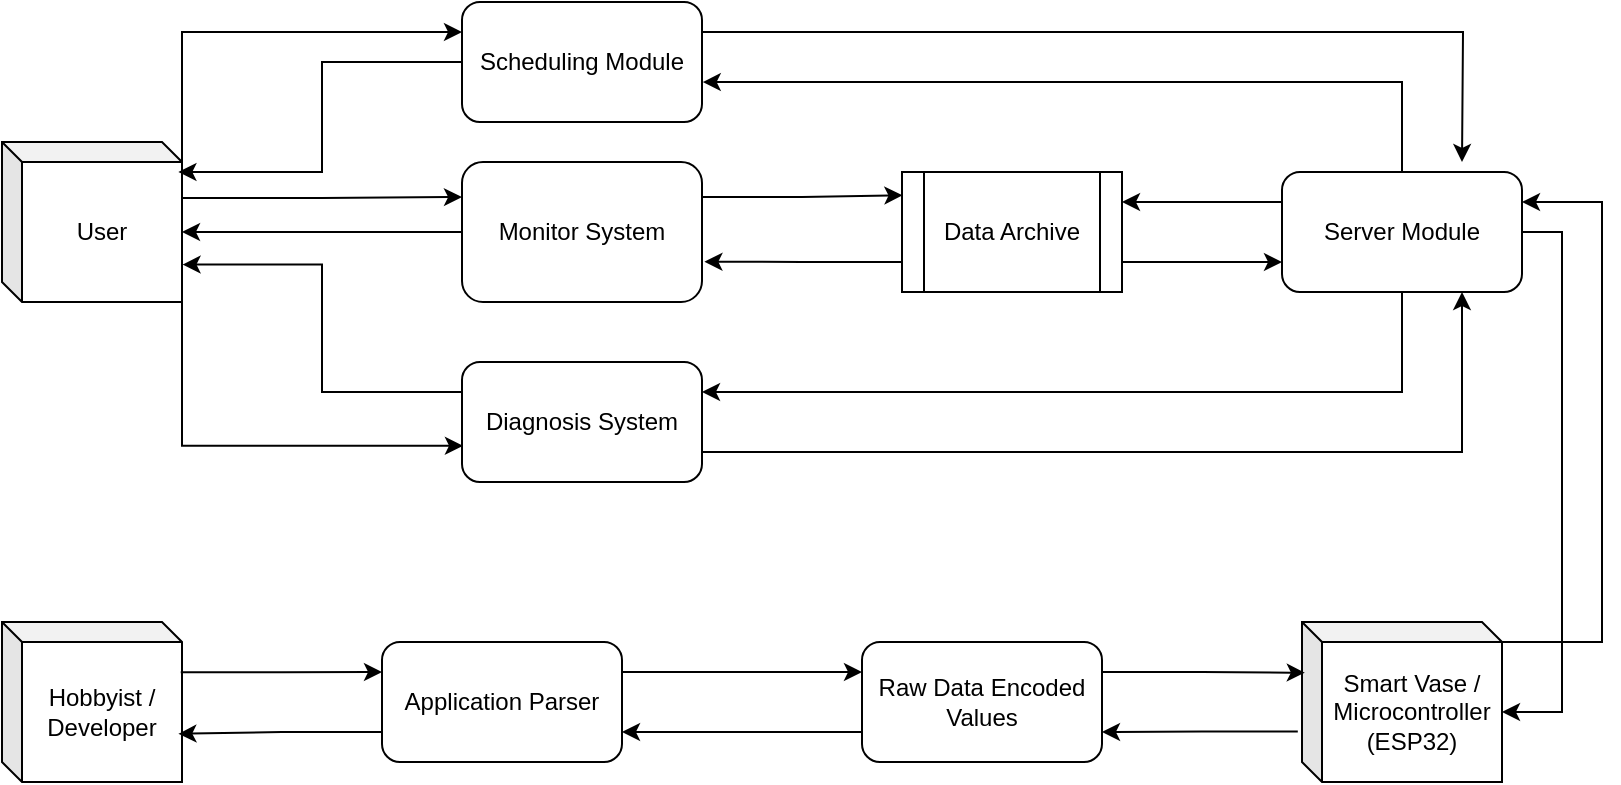 <mxfile version="24.2.2" type="github">
  <diagram name="Page-1" id="s1Js6S9fdN77kl7s9mDe">
    <mxGraphModel dx="1271" dy="653" grid="1" gridSize="10" guides="1" tooltips="1" connect="1" arrows="1" fold="1" page="1" pageScale="1" pageWidth="850" pageHeight="1100" math="0" shadow="0">
      <root>
        <mxCell id="0" />
        <mxCell id="1" parent="0" />
        <mxCell id="CbfTWyqHPf__1t5hfEnU-12" style="edgeStyle=orthogonalEdgeStyle;rounded=0;orthogonalLoop=1;jettySize=auto;html=1;exitX=0;exitY=0;exitDx=90;exitDy=10;exitPerimeter=0;entryX=0;entryY=0.25;entryDx=0;entryDy=0;" edge="1" parent="1" source="CbfTWyqHPf__1t5hfEnU-1" target="CbfTWyqHPf__1t5hfEnU-4">
          <mxGeometry relative="1" as="geometry">
            <Array as="points">
              <mxPoint x="120" y="105" />
            </Array>
          </mxGeometry>
        </mxCell>
        <mxCell id="CbfTWyqHPf__1t5hfEnU-13" style="edgeStyle=orthogonalEdgeStyle;rounded=0;orthogonalLoop=1;jettySize=auto;html=1;exitX=0;exitY=0;exitDx=90;exitDy=45;exitPerimeter=0;entryX=0;entryY=0.25;entryDx=0;entryDy=0;" edge="1" parent="1" source="CbfTWyqHPf__1t5hfEnU-1" target="CbfTWyqHPf__1t5hfEnU-6">
          <mxGeometry relative="1" as="geometry">
            <Array as="points">
              <mxPoint x="120" y="188" />
              <mxPoint x="190" y="188" />
            </Array>
          </mxGeometry>
        </mxCell>
        <mxCell id="CbfTWyqHPf__1t5hfEnU-14" style="edgeStyle=orthogonalEdgeStyle;rounded=0;orthogonalLoop=1;jettySize=auto;html=1;exitX=1;exitY=1;exitDx=0;exitDy=0;exitPerimeter=0;entryX=0.004;entryY=0.698;entryDx=0;entryDy=0;entryPerimeter=0;" edge="1" parent="1" source="CbfTWyqHPf__1t5hfEnU-1" target="CbfTWyqHPf__1t5hfEnU-5">
          <mxGeometry relative="1" as="geometry">
            <Array as="points">
              <mxPoint x="120" y="312" />
            </Array>
          </mxGeometry>
        </mxCell>
        <mxCell id="CbfTWyqHPf__1t5hfEnU-1" value="User" style="shape=cube;whiteSpace=wrap;html=1;boundedLbl=1;backgroundOutline=1;darkOpacity=0.05;darkOpacity2=0.1;size=10;" vertex="1" parent="1">
          <mxGeometry x="30" y="160" width="90" height="80" as="geometry" />
        </mxCell>
        <mxCell id="CbfTWyqHPf__1t5hfEnU-19" style="edgeStyle=orthogonalEdgeStyle;rounded=0;orthogonalLoop=1;jettySize=auto;html=1;exitX=1;exitY=0.25;exitDx=0;exitDy=0;" edge="1" parent="1" source="CbfTWyqHPf__1t5hfEnU-4">
          <mxGeometry relative="1" as="geometry">
            <mxPoint x="760" y="170" as="targetPoint" />
          </mxGeometry>
        </mxCell>
        <mxCell id="CbfTWyqHPf__1t5hfEnU-4" value="Scheduling Module" style="rounded=1;whiteSpace=wrap;html=1;" vertex="1" parent="1">
          <mxGeometry x="260" y="90" width="120" height="60" as="geometry" />
        </mxCell>
        <mxCell id="CbfTWyqHPf__1t5hfEnU-6" value="Monitor System" style="rounded=1;whiteSpace=wrap;html=1;" vertex="1" parent="1">
          <mxGeometry x="260" y="170" width="120" height="70" as="geometry" />
        </mxCell>
        <mxCell id="CbfTWyqHPf__1t5hfEnU-24" style="edgeStyle=orthogonalEdgeStyle;rounded=0;orthogonalLoop=1;jettySize=auto;html=1;exitX=1;exitY=0.75;exitDx=0;exitDy=0;entryX=0.75;entryY=1;entryDx=0;entryDy=0;" edge="1" parent="1" source="CbfTWyqHPf__1t5hfEnU-5" target="CbfTWyqHPf__1t5hfEnU-18">
          <mxGeometry relative="1" as="geometry">
            <mxPoint x="650" y="240" as="targetPoint" />
          </mxGeometry>
        </mxCell>
        <mxCell id="CbfTWyqHPf__1t5hfEnU-5" value="Diagnosis System" style="rounded=1;whiteSpace=wrap;html=1;" vertex="1" parent="1">
          <mxGeometry x="260" y="270" width="120" height="60" as="geometry" />
        </mxCell>
        <mxCell id="CbfTWyqHPf__1t5hfEnU-15" style="edgeStyle=orthogonalEdgeStyle;rounded=0;orthogonalLoop=1;jettySize=auto;html=1;exitX=0;exitY=0.5;exitDx=0;exitDy=0;entryX=0.98;entryY=0.183;entryDx=0;entryDy=0;entryPerimeter=0;" edge="1" parent="1" source="CbfTWyqHPf__1t5hfEnU-4" target="CbfTWyqHPf__1t5hfEnU-1">
          <mxGeometry relative="1" as="geometry">
            <Array as="points">
              <mxPoint x="190" y="120" />
              <mxPoint x="190" y="175" />
              <mxPoint x="118" y="175" />
            </Array>
          </mxGeometry>
        </mxCell>
        <mxCell id="CbfTWyqHPf__1t5hfEnU-16" style="edgeStyle=orthogonalEdgeStyle;rounded=0;orthogonalLoop=1;jettySize=auto;html=1;exitX=0;exitY=0.5;exitDx=0;exitDy=0;entryX=0;entryY=0;entryDx=90;entryDy=45;entryPerimeter=0;" edge="1" parent="1" source="CbfTWyqHPf__1t5hfEnU-6" target="CbfTWyqHPf__1t5hfEnU-1">
          <mxGeometry relative="1" as="geometry" />
        </mxCell>
        <mxCell id="CbfTWyqHPf__1t5hfEnU-17" style="edgeStyle=orthogonalEdgeStyle;rounded=0;orthogonalLoop=1;jettySize=auto;html=1;exitX=0;exitY=0.25;exitDx=0;exitDy=0;entryX=1.003;entryY=0.766;entryDx=0;entryDy=0;entryPerimeter=0;" edge="1" parent="1" source="CbfTWyqHPf__1t5hfEnU-5" target="CbfTWyqHPf__1t5hfEnU-1">
          <mxGeometry relative="1" as="geometry" />
        </mxCell>
        <mxCell id="CbfTWyqHPf__1t5hfEnU-25" style="edgeStyle=orthogonalEdgeStyle;rounded=0;orthogonalLoop=1;jettySize=auto;html=1;exitX=0.5;exitY=1;exitDx=0;exitDy=0;entryX=1;entryY=0.25;entryDx=0;entryDy=0;" edge="1" parent="1" source="CbfTWyqHPf__1t5hfEnU-18" target="CbfTWyqHPf__1t5hfEnU-5">
          <mxGeometry relative="1" as="geometry" />
        </mxCell>
        <mxCell id="CbfTWyqHPf__1t5hfEnU-42" style="edgeStyle=orthogonalEdgeStyle;rounded=0;orthogonalLoop=1;jettySize=auto;html=1;exitX=0;exitY=0.25;exitDx=0;exitDy=0;entryX=1;entryY=0.25;entryDx=0;entryDy=0;" edge="1" parent="1" source="CbfTWyqHPf__1t5hfEnU-18" target="CbfTWyqHPf__1t5hfEnU-41">
          <mxGeometry relative="1" as="geometry" />
        </mxCell>
        <mxCell id="CbfTWyqHPf__1t5hfEnU-18" value="Server Module" style="rounded=1;whiteSpace=wrap;html=1;" vertex="1" parent="1">
          <mxGeometry x="670" y="175" width="120" height="60" as="geometry" />
        </mxCell>
        <mxCell id="CbfTWyqHPf__1t5hfEnU-20" style="edgeStyle=orthogonalEdgeStyle;rounded=0;orthogonalLoop=1;jettySize=auto;html=1;exitX=0.5;exitY=0;exitDx=0;exitDy=0;entryX=1.003;entryY=0.667;entryDx=0;entryDy=0;entryPerimeter=0;" edge="1" parent="1" source="CbfTWyqHPf__1t5hfEnU-18" target="CbfTWyqHPf__1t5hfEnU-4">
          <mxGeometry relative="1" as="geometry" />
        </mxCell>
        <mxCell id="CbfTWyqHPf__1t5hfEnU-28" style="edgeStyle=orthogonalEdgeStyle;rounded=0;orthogonalLoop=1;jettySize=auto;html=1;exitX=0.712;exitY=-0.017;exitDx=0;exitDy=0;exitPerimeter=0;entryX=1;entryY=0.25;entryDx=0;entryDy=0;" edge="1" parent="1" target="CbfTWyqHPf__1t5hfEnU-18">
          <mxGeometry relative="1" as="geometry">
            <mxPoint x="751.2" y="408.64" as="sourcePoint" />
            <mxPoint x="790" y="200" as="targetPoint" />
            <Array as="points">
              <mxPoint x="751" y="410" />
              <mxPoint x="830" y="410" />
              <mxPoint x="830" y="190" />
            </Array>
          </mxGeometry>
        </mxCell>
        <mxCell id="CbfTWyqHPf__1t5hfEnU-26" value="Smart Vase /&lt;div&gt;Microcontroller (ESP32)&lt;/div&gt;" style="shape=cube;whiteSpace=wrap;html=1;boundedLbl=1;backgroundOutline=1;darkOpacity=0.05;darkOpacity2=0.1;size=10;" vertex="1" parent="1">
          <mxGeometry x="680" y="400" width="100" height="80" as="geometry" />
        </mxCell>
        <mxCell id="CbfTWyqHPf__1t5hfEnU-29" style="edgeStyle=orthogonalEdgeStyle;rounded=0;orthogonalLoop=1;jettySize=auto;html=1;exitX=1;exitY=0.5;exitDx=0;exitDy=0;entryX=0;entryY=0;entryDx=100;entryDy=45;entryPerimeter=0;" edge="1" parent="1" source="CbfTWyqHPf__1t5hfEnU-18" target="CbfTWyqHPf__1t5hfEnU-26">
          <mxGeometry relative="1" as="geometry" />
        </mxCell>
        <mxCell id="CbfTWyqHPf__1t5hfEnU-30" value="Hobbyist / Developer" style="shape=cube;whiteSpace=wrap;html=1;boundedLbl=1;backgroundOutline=1;darkOpacity=0.05;darkOpacity2=0.1;size=10;" vertex="1" parent="1">
          <mxGeometry x="30" y="400" width="90" height="80" as="geometry" />
        </mxCell>
        <mxCell id="CbfTWyqHPf__1t5hfEnU-34" style="edgeStyle=orthogonalEdgeStyle;rounded=0;orthogonalLoop=1;jettySize=auto;html=1;exitX=1;exitY=0.25;exitDx=0;exitDy=0;entryX=0;entryY=0.25;entryDx=0;entryDy=0;" edge="1" parent="1" source="CbfTWyqHPf__1t5hfEnU-31" target="CbfTWyqHPf__1t5hfEnU-33">
          <mxGeometry relative="1" as="geometry" />
        </mxCell>
        <mxCell id="CbfTWyqHPf__1t5hfEnU-31" value="Application Parser" style="rounded=1;whiteSpace=wrap;html=1;" vertex="1" parent="1">
          <mxGeometry x="220" y="410" width="120" height="60" as="geometry" />
        </mxCell>
        <mxCell id="CbfTWyqHPf__1t5hfEnU-35" style="edgeStyle=orthogonalEdgeStyle;rounded=0;orthogonalLoop=1;jettySize=auto;html=1;exitX=0;exitY=0.75;exitDx=0;exitDy=0;entryX=1;entryY=0.75;entryDx=0;entryDy=0;" edge="1" parent="1" source="CbfTWyqHPf__1t5hfEnU-33" target="CbfTWyqHPf__1t5hfEnU-31">
          <mxGeometry relative="1" as="geometry" />
        </mxCell>
        <mxCell id="CbfTWyqHPf__1t5hfEnU-33" value="Raw Data Encoded Values" style="rounded=1;whiteSpace=wrap;html=1;" vertex="1" parent="1">
          <mxGeometry x="460" y="410" width="120" height="60" as="geometry" />
        </mxCell>
        <mxCell id="CbfTWyqHPf__1t5hfEnU-36" style="edgeStyle=orthogonalEdgeStyle;rounded=0;orthogonalLoop=1;jettySize=auto;html=1;exitX=0.993;exitY=0.314;exitDx=0;exitDy=0;exitPerimeter=0;entryX=0;entryY=0.25;entryDx=0;entryDy=0;" edge="1" parent="1" source="CbfTWyqHPf__1t5hfEnU-30" target="CbfTWyqHPf__1t5hfEnU-31">
          <mxGeometry relative="1" as="geometry" />
        </mxCell>
        <mxCell id="CbfTWyqHPf__1t5hfEnU-37" style="edgeStyle=orthogonalEdgeStyle;rounded=0;orthogonalLoop=1;jettySize=auto;html=1;exitX=0;exitY=0.75;exitDx=0;exitDy=0;entryX=0.98;entryY=0.699;entryDx=0;entryDy=0;entryPerimeter=0;" edge="1" parent="1" source="CbfTWyqHPf__1t5hfEnU-31" target="CbfTWyqHPf__1t5hfEnU-30">
          <mxGeometry relative="1" as="geometry" />
        </mxCell>
        <mxCell id="CbfTWyqHPf__1t5hfEnU-39" style="edgeStyle=orthogonalEdgeStyle;rounded=0;orthogonalLoop=1;jettySize=auto;html=1;exitX=1;exitY=0.25;exitDx=0;exitDy=0;entryX=0.014;entryY=0.317;entryDx=0;entryDy=0;entryPerimeter=0;" edge="1" parent="1" source="CbfTWyqHPf__1t5hfEnU-33" target="CbfTWyqHPf__1t5hfEnU-26">
          <mxGeometry relative="1" as="geometry" />
        </mxCell>
        <mxCell id="CbfTWyqHPf__1t5hfEnU-40" style="edgeStyle=orthogonalEdgeStyle;rounded=0;orthogonalLoop=1;jettySize=auto;html=1;exitX=-0.021;exitY=0.685;exitDx=0;exitDy=0;exitPerimeter=0;entryX=1;entryY=0.75;entryDx=0;entryDy=0;" edge="1" parent="1" source="CbfTWyqHPf__1t5hfEnU-26" target="CbfTWyqHPf__1t5hfEnU-33">
          <mxGeometry relative="1" as="geometry" />
        </mxCell>
        <mxCell id="CbfTWyqHPf__1t5hfEnU-43" style="edgeStyle=orthogonalEdgeStyle;rounded=0;orthogonalLoop=1;jettySize=auto;html=1;exitX=1;exitY=0.75;exitDx=0;exitDy=0;entryX=0;entryY=0.75;entryDx=0;entryDy=0;" edge="1" parent="1" source="CbfTWyqHPf__1t5hfEnU-41" target="CbfTWyqHPf__1t5hfEnU-18">
          <mxGeometry relative="1" as="geometry" />
        </mxCell>
        <mxCell id="CbfTWyqHPf__1t5hfEnU-41" value="Data Archive" style="shape=process;whiteSpace=wrap;html=1;backgroundOutline=1;" vertex="1" parent="1">
          <mxGeometry x="480" y="175" width="110" height="60" as="geometry" />
        </mxCell>
        <mxCell id="CbfTWyqHPf__1t5hfEnU-44" style="edgeStyle=orthogonalEdgeStyle;rounded=0;orthogonalLoop=1;jettySize=auto;html=1;exitX=1;exitY=0.25;exitDx=0;exitDy=0;entryX=0.002;entryY=0.194;entryDx=0;entryDy=0;entryPerimeter=0;" edge="1" parent="1" source="CbfTWyqHPf__1t5hfEnU-6" target="CbfTWyqHPf__1t5hfEnU-41">
          <mxGeometry relative="1" as="geometry" />
        </mxCell>
        <mxCell id="CbfTWyqHPf__1t5hfEnU-45" style="edgeStyle=orthogonalEdgeStyle;rounded=0;orthogonalLoop=1;jettySize=auto;html=1;exitX=0;exitY=0.75;exitDx=0;exitDy=0;entryX=1.01;entryY=0.712;entryDx=0;entryDy=0;entryPerimeter=0;" edge="1" parent="1" source="CbfTWyqHPf__1t5hfEnU-41" target="CbfTWyqHPf__1t5hfEnU-6">
          <mxGeometry relative="1" as="geometry" />
        </mxCell>
      </root>
    </mxGraphModel>
  </diagram>
</mxfile>
